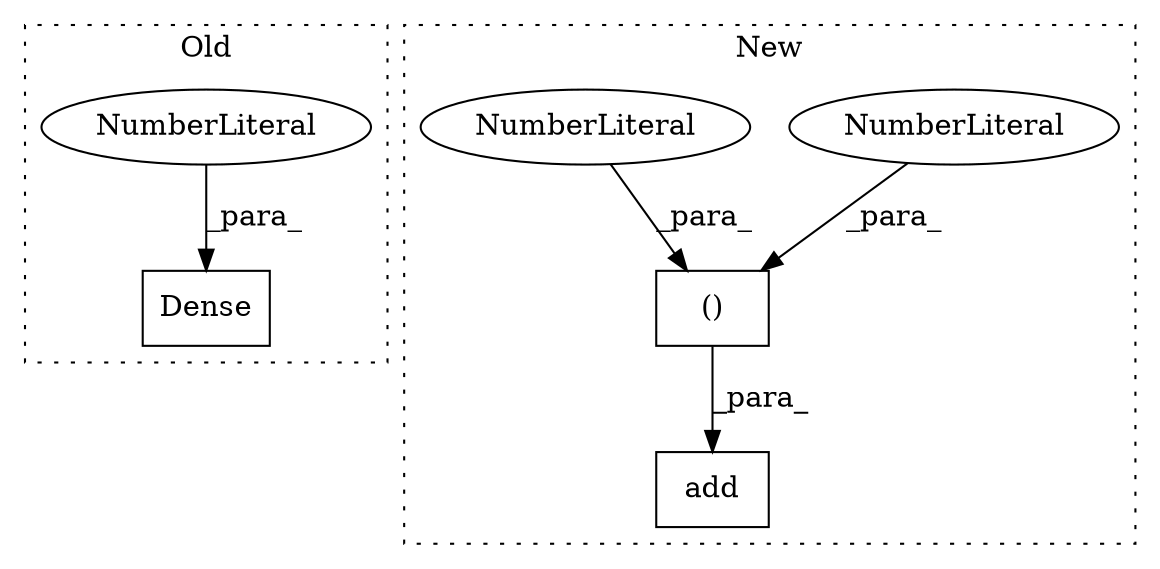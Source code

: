 digraph G {
subgraph cluster0 {
1 [label="Dense" a="32" s="1280,1290" l="6,1" shape="box"];
6 [label="NumberLiteral" a="34" s="1286" l="4" shape="ellipse"];
label = "Old";
style="dotted";
}
subgraph cluster1 {
2 [label="add" a="32" s="1137,1209" l="4,1" shape="box"];
3 [label="()" a="106" s="1185" l="15" shape="box"];
4 [label="NumberLiteral" a="34" s="1185" l="1" shape="ellipse"];
5 [label="NumberLiteral" a="34" s="1199" l="1" shape="ellipse"];
label = "New";
style="dotted";
}
3 -> 2 [label="_para_"];
4 -> 3 [label="_para_"];
5 -> 3 [label="_para_"];
6 -> 1 [label="_para_"];
}